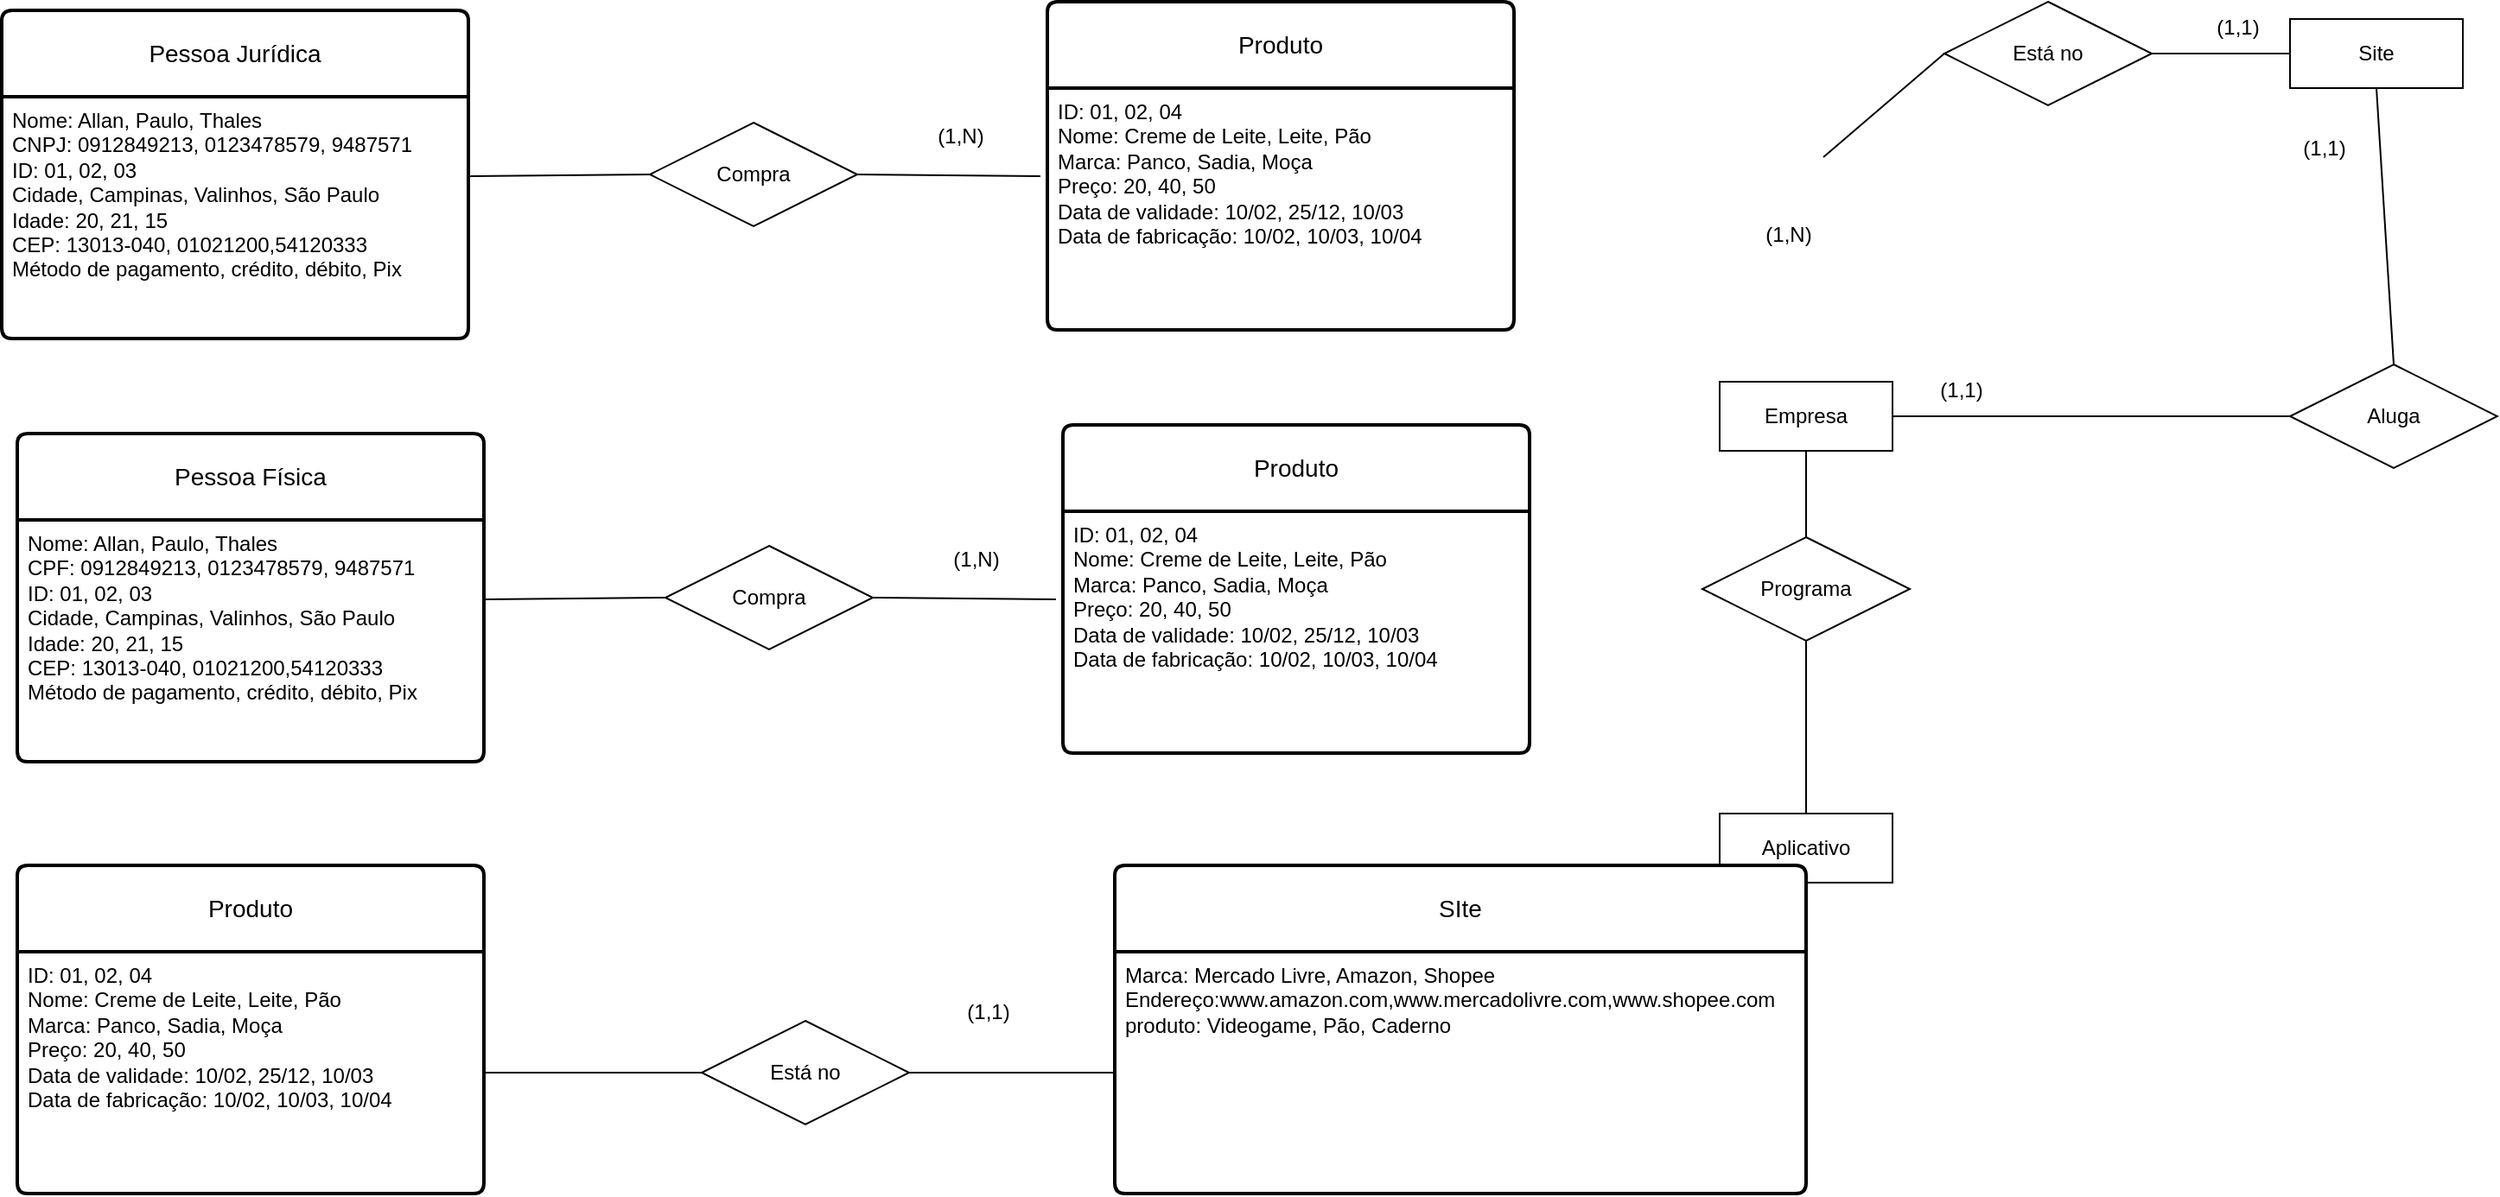 <mxfile version="26.0.16">
  <diagram name="Página-1" id="I99F2NskH2YmtPhK2gz2">
    <mxGraphModel dx="1707" dy="470" grid="1" gridSize="10" guides="1" tooltips="1" connect="1" arrows="1" fold="1" page="1" pageScale="1" pageWidth="827" pageHeight="1169" math="0" shadow="0">
      <root>
        <mxCell id="0" />
        <mxCell id="1" parent="0" />
        <mxCell id="4FD4NFaw8G5c-ec8fT4B-3" value="Site" style="whiteSpace=wrap;html=1;align=center;" vertex="1" parent="1">
          <mxGeometry x="1300" y="190" width="100" height="40" as="geometry" />
        </mxCell>
        <mxCell id="4FD4NFaw8G5c-ec8fT4B-5" value="Compra" style="shape=rhombus;perimeter=rhombusPerimeter;whiteSpace=wrap;html=1;align=center;" vertex="1" parent="1">
          <mxGeometry x="360" y="495" width="120" height="60" as="geometry" />
        </mxCell>
        <mxCell id="4FD4NFaw8G5c-ec8fT4B-8" value="" style="endArrow=none;html=1;rounded=0;exitX=1.004;exitY=0.329;exitDx=0;exitDy=0;entryX=0;entryY=0.5;entryDx=0;entryDy=0;exitPerimeter=0;" edge="1" parent="1" source="4FD4NFaw8G5c-ec8fT4B-50" target="4FD4NFaw8G5c-ec8fT4B-5">
          <mxGeometry relative="1" as="geometry">
            <mxPoint x="210" y="525" as="sourcePoint" />
            <mxPoint x="460" y="415" as="targetPoint" />
          </mxGeometry>
        </mxCell>
        <mxCell id="4FD4NFaw8G5c-ec8fT4B-11" value="" style="endArrow=none;html=1;rounded=0;exitX=1;exitY=0.5;exitDx=0;exitDy=0;entryX=-0.015;entryY=0.364;entryDx=0;entryDy=0;entryPerimeter=0;" edge="1" parent="1" source="4FD4NFaw8G5c-ec8fT4B-5" target="4FD4NFaw8G5c-ec8fT4B-54">
          <mxGeometry relative="1" as="geometry">
            <mxPoint x="340" y="605" as="sourcePoint" />
            <mxPoint x="690" y="525" as="targetPoint" />
          </mxGeometry>
        </mxCell>
        <mxCell id="4FD4NFaw8G5c-ec8fT4B-12" value="&lt;div&gt;&lt;br&gt;&lt;/div&gt;&lt;div&gt;(1,N)&lt;br&gt;&lt;/div&gt;" style="text;html=1;align=center;verticalAlign=middle;whiteSpace=wrap;rounded=0;" vertex="1" parent="1">
          <mxGeometry x="510" y="480" width="60" height="30" as="geometry" />
        </mxCell>
        <mxCell id="4FD4NFaw8G5c-ec8fT4B-13" value="Empresa" style="whiteSpace=wrap;html=1;align=center;" vertex="1" parent="1">
          <mxGeometry x="970" y="400" width="100" height="40" as="geometry" />
        </mxCell>
        <mxCell id="4FD4NFaw8G5c-ec8fT4B-14" value="Aluga" style="shape=rhombus;perimeter=rhombusPerimeter;whiteSpace=wrap;html=1;align=center;" vertex="1" parent="1">
          <mxGeometry x="1300" y="390" width="120" height="60" as="geometry" />
        </mxCell>
        <mxCell id="4FD4NFaw8G5c-ec8fT4B-15" value="" style="endArrow=none;html=1;rounded=0;exitX=0;exitY=0.5;exitDx=0;exitDy=0;entryX=1;entryY=0.5;entryDx=0;entryDy=0;" edge="1" parent="1" source="4FD4NFaw8G5c-ec8fT4B-14" target="4FD4NFaw8G5c-ec8fT4B-13">
          <mxGeometry relative="1" as="geometry">
            <mxPoint x="810" y="420" as="sourcePoint" />
            <mxPoint x="970" y="420" as="targetPoint" />
          </mxGeometry>
        </mxCell>
        <mxCell id="4FD4NFaw8G5c-ec8fT4B-16" value="" style="endArrow=none;html=1;rounded=0;exitX=0.5;exitY=1;exitDx=0;exitDy=0;entryX=0.5;entryY=0;entryDx=0;entryDy=0;" edge="1" parent="1" source="4FD4NFaw8G5c-ec8fT4B-3" target="4FD4NFaw8G5c-ec8fT4B-14">
          <mxGeometry relative="1" as="geometry">
            <mxPoint x="760" y="340" as="sourcePoint" />
            <mxPoint x="920" y="340" as="targetPoint" />
          </mxGeometry>
        </mxCell>
        <mxCell id="4FD4NFaw8G5c-ec8fT4B-18" value="" style="endArrow=none;html=1;rounded=0;entryX=0;entryY=0.5;entryDx=0;entryDy=0;" edge="1" parent="1" target="4FD4NFaw8G5c-ec8fT4B-19">
          <mxGeometry relative="1" as="geometry">
            <mxPoint x="1030" y="270" as="sourcePoint" />
            <mxPoint x="990" y="360" as="targetPoint" />
          </mxGeometry>
        </mxCell>
        <mxCell id="4FD4NFaw8G5c-ec8fT4B-19" value="Está no" style="shape=rhombus;perimeter=rhombusPerimeter;whiteSpace=wrap;html=1;align=center;" vertex="1" parent="1">
          <mxGeometry x="1100" y="180" width="120" height="60" as="geometry" />
        </mxCell>
        <mxCell id="4FD4NFaw8G5c-ec8fT4B-20" value="" style="endArrow=none;html=1;rounded=0;exitX=1;exitY=0.5;exitDx=0;exitDy=0;entryX=0;entryY=0.5;entryDx=0;entryDy=0;" edge="1" parent="1" source="4FD4NFaw8G5c-ec8fT4B-19" target="4FD4NFaw8G5c-ec8fT4B-3">
          <mxGeometry relative="1" as="geometry">
            <mxPoint x="860" y="390" as="sourcePoint" />
            <mxPoint x="1020" y="390" as="targetPoint" />
          </mxGeometry>
        </mxCell>
        <mxCell id="4FD4NFaw8G5c-ec8fT4B-21" value="(1,N)" style="text;html=1;align=center;verticalAlign=middle;whiteSpace=wrap;rounded=0;" vertex="1" parent="1">
          <mxGeometry x="980" y="300" width="60" height="30" as="geometry" />
        </mxCell>
        <mxCell id="4FD4NFaw8G5c-ec8fT4B-22" value="(1,1)" style="text;html=1;align=center;verticalAlign=middle;whiteSpace=wrap;rounded=0;" vertex="1" parent="1">
          <mxGeometry x="1240" y="180" width="60" height="30" as="geometry" />
        </mxCell>
        <mxCell id="4FD4NFaw8G5c-ec8fT4B-23" value="(1,1)" style="text;html=1;align=center;verticalAlign=middle;whiteSpace=wrap;rounded=0;" vertex="1" parent="1">
          <mxGeometry x="1080" y="390" width="60" height="30" as="geometry" />
        </mxCell>
        <mxCell id="4FD4NFaw8G5c-ec8fT4B-24" value="(1,1)" style="text;html=1;align=center;verticalAlign=middle;whiteSpace=wrap;rounded=0;" vertex="1" parent="1">
          <mxGeometry x="1290" y="250" width="60" height="30" as="geometry" />
        </mxCell>
        <mxCell id="4FD4NFaw8G5c-ec8fT4B-25" value="Aplicativo" style="whiteSpace=wrap;html=1;align=center;" vertex="1" parent="1">
          <mxGeometry x="970" y="650" width="100" height="40" as="geometry" />
        </mxCell>
        <mxCell id="4FD4NFaw8G5c-ec8fT4B-27" value="Programa" style="shape=rhombus;perimeter=rhombusPerimeter;whiteSpace=wrap;html=1;align=center;" vertex="1" parent="1">
          <mxGeometry x="960" y="490" width="120" height="60" as="geometry" />
        </mxCell>
        <mxCell id="4FD4NFaw8G5c-ec8fT4B-28" value="" style="endArrow=none;html=1;rounded=0;exitX=0.5;exitY=1;exitDx=0;exitDy=0;entryX=0.5;entryY=0;entryDx=0;entryDy=0;" edge="1" parent="1" source="4FD4NFaw8G5c-ec8fT4B-13" target="4FD4NFaw8G5c-ec8fT4B-27">
          <mxGeometry relative="1" as="geometry">
            <mxPoint x="970" y="600" as="sourcePoint" />
            <mxPoint x="1130" y="600" as="targetPoint" />
          </mxGeometry>
        </mxCell>
        <mxCell id="4FD4NFaw8G5c-ec8fT4B-29" value="" style="endArrow=none;html=1;rounded=0;exitX=0.5;exitY=1;exitDx=0;exitDy=0;entryX=0.5;entryY=0;entryDx=0;entryDy=0;" edge="1" parent="1" source="4FD4NFaw8G5c-ec8fT4B-27" target="4FD4NFaw8G5c-ec8fT4B-25">
          <mxGeometry relative="1" as="geometry">
            <mxPoint x="990" y="580" as="sourcePoint" />
            <mxPoint x="1150" y="580" as="targetPoint" />
          </mxGeometry>
        </mxCell>
        <mxCell id="4FD4NFaw8G5c-ec8fT4B-49" value="&lt;div&gt;Pessoa Física&lt;/div&gt;" style="swimlane;childLayout=stackLayout;horizontal=1;startSize=50;horizontalStack=0;rounded=1;fontSize=14;fontStyle=0;strokeWidth=2;resizeParent=0;resizeLast=1;shadow=0;dashed=0;align=center;arcSize=4;whiteSpace=wrap;html=1;" vertex="1" parent="1">
          <mxGeometry x="-15" y="430" width="270" height="190" as="geometry" />
        </mxCell>
        <mxCell id="4FD4NFaw8G5c-ec8fT4B-50" value="&lt;div&gt;Nome: Allan, Paulo, Thales&lt;/div&gt;&lt;div&gt;CPF: 0912849213, 0123478579, 9487571&lt;/div&gt;&lt;div&gt;ID: 01, 02, 03&lt;/div&gt;&lt;div&gt;Cidade, Campinas, Valinhos, São Paulo&lt;/div&gt;&lt;div&gt;Idade: 20, 21, 15&lt;/div&gt;&lt;div&gt;CEP: &lt;span class=&quot;LrzXr&quot;&gt;13013-040, 01021200,54120333&lt;/span&gt;&lt;/div&gt;&lt;div&gt;&lt;span class=&quot;LrzXr&quot;&gt;Método de pagamento, crédito, débito, Pix&lt;br&gt;&lt;/span&gt;&lt;/div&gt;&lt;div&gt;&lt;br&gt;&lt;/div&gt;" style="align=left;strokeColor=none;fillColor=none;spacingLeft=4;spacingRight=4;fontSize=12;verticalAlign=top;resizable=0;rotatable=0;part=1;html=1;whiteSpace=wrap;" vertex="1" parent="4FD4NFaw8G5c-ec8fT4B-49">
          <mxGeometry y="50" width="270" height="140" as="geometry" />
        </mxCell>
        <mxCell id="4FD4NFaw8G5c-ec8fT4B-53" value="Produto" style="swimlane;childLayout=stackLayout;horizontal=1;startSize=50;horizontalStack=0;rounded=1;fontSize=14;fontStyle=0;strokeWidth=2;resizeParent=0;resizeLast=1;shadow=0;dashed=0;align=center;arcSize=4;whiteSpace=wrap;html=1;" vertex="1" parent="1">
          <mxGeometry x="590" y="425" width="270" height="190" as="geometry" />
        </mxCell>
        <mxCell id="4FD4NFaw8G5c-ec8fT4B-54" value="&lt;div&gt;ID: 01, 02, 04&lt;/div&gt;&lt;div&gt;Nome: Creme de Leite, Leite, Pão&lt;/div&gt;&lt;div&gt;Marca: Panco, Sadia, Moça&lt;/div&gt;&lt;div&gt;Preço: 20, 40, 50&lt;/div&gt;&lt;div&gt;Data de validade: 10/02, 25/12, 10/03&lt;/div&gt;&lt;div&gt;Data de fabricação: 10/02, 10/03, 10/04&lt;/div&gt;&lt;div&gt;&lt;br&gt;&lt;/div&gt;" style="align=left;strokeColor=none;fillColor=none;spacingLeft=4;spacingRight=4;fontSize=12;verticalAlign=top;resizable=0;rotatable=0;part=1;html=1;whiteSpace=wrap;" vertex="1" parent="4FD4NFaw8G5c-ec8fT4B-53">
          <mxGeometry y="50" width="270" height="140" as="geometry" />
        </mxCell>
        <mxCell id="4FD4NFaw8G5c-ec8fT4B-55" value="Compra" style="shape=rhombus;perimeter=rhombusPerimeter;whiteSpace=wrap;html=1;align=center;" vertex="1" parent="1">
          <mxGeometry x="351" y="250" width="120" height="60" as="geometry" />
        </mxCell>
        <mxCell id="4FD4NFaw8G5c-ec8fT4B-56" value="" style="endArrow=none;html=1;rounded=0;exitX=1.004;exitY=0.329;exitDx=0;exitDy=0;entryX=0;entryY=0.5;entryDx=0;entryDy=0;exitPerimeter=0;" edge="1" parent="1" source="4FD4NFaw8G5c-ec8fT4B-60" target="4FD4NFaw8G5c-ec8fT4B-55">
          <mxGeometry relative="1" as="geometry">
            <mxPoint x="201" y="280" as="sourcePoint" />
            <mxPoint x="451" y="170" as="targetPoint" />
          </mxGeometry>
        </mxCell>
        <mxCell id="4FD4NFaw8G5c-ec8fT4B-57" value="" style="endArrow=none;html=1;rounded=0;exitX=1;exitY=0.5;exitDx=0;exitDy=0;entryX=-0.015;entryY=0.364;entryDx=0;entryDy=0;entryPerimeter=0;" edge="1" parent="1" source="4FD4NFaw8G5c-ec8fT4B-55" target="4FD4NFaw8G5c-ec8fT4B-62">
          <mxGeometry relative="1" as="geometry">
            <mxPoint x="331" y="360" as="sourcePoint" />
            <mxPoint x="681" y="280" as="targetPoint" />
          </mxGeometry>
        </mxCell>
        <mxCell id="4FD4NFaw8G5c-ec8fT4B-58" value="&lt;div&gt;&lt;br&gt;&lt;/div&gt;&lt;div&gt;(1,N)&lt;br&gt;&lt;/div&gt;" style="text;html=1;align=center;verticalAlign=middle;whiteSpace=wrap;rounded=0;" vertex="1" parent="1">
          <mxGeometry x="501" y="235" width="60" height="30" as="geometry" />
        </mxCell>
        <mxCell id="4FD4NFaw8G5c-ec8fT4B-59" value="Pessoa Jurídica" style="swimlane;childLayout=stackLayout;horizontal=1;startSize=50;horizontalStack=0;rounded=1;fontSize=14;fontStyle=0;strokeWidth=2;resizeParent=0;resizeLast=1;shadow=0;dashed=0;align=center;arcSize=4;whiteSpace=wrap;html=1;" vertex="1" parent="1">
          <mxGeometry x="-24" y="185" width="270" height="190" as="geometry" />
        </mxCell>
        <mxCell id="4FD4NFaw8G5c-ec8fT4B-60" value="&lt;div&gt;Nome: Allan, Paulo, Thales&lt;/div&gt;&lt;div&gt;CNPJ: 0912849213, 0123478579, 9487571&lt;/div&gt;&lt;div&gt;ID: 01, 02, 03&lt;/div&gt;&lt;div&gt;Cidade, Campinas, Valinhos, São Paulo&lt;/div&gt;&lt;div&gt;Idade: 20, 21, 15&lt;/div&gt;&lt;div&gt;CEP: &lt;span class=&quot;LrzXr&quot;&gt;13013-040, 01021200,54120333&lt;/span&gt;&lt;/div&gt;&lt;div&gt;&lt;span class=&quot;LrzXr&quot;&gt;Método de pagamento, crédito, débito, Pix&lt;br&gt;&lt;/span&gt;&lt;/div&gt;&lt;div&gt;&lt;br&gt;&lt;/div&gt;" style="align=left;strokeColor=none;fillColor=none;spacingLeft=4;spacingRight=4;fontSize=12;verticalAlign=top;resizable=0;rotatable=0;part=1;html=1;whiteSpace=wrap;" vertex="1" parent="4FD4NFaw8G5c-ec8fT4B-59">
          <mxGeometry y="50" width="270" height="140" as="geometry" />
        </mxCell>
        <mxCell id="4FD4NFaw8G5c-ec8fT4B-61" value="Produto" style="swimlane;childLayout=stackLayout;horizontal=1;startSize=50;horizontalStack=0;rounded=1;fontSize=14;fontStyle=0;strokeWidth=2;resizeParent=0;resizeLast=1;shadow=0;dashed=0;align=center;arcSize=4;whiteSpace=wrap;html=1;" vertex="1" parent="1">
          <mxGeometry x="581" y="180" width="270" height="190" as="geometry" />
        </mxCell>
        <mxCell id="4FD4NFaw8G5c-ec8fT4B-62" value="&lt;div&gt;ID: 01, 02, 04&lt;/div&gt;&lt;div&gt;Nome: Creme de Leite, Leite, Pão&lt;/div&gt;&lt;div&gt;Marca: Panco, Sadia, Moça&lt;/div&gt;&lt;div&gt;Preço: 20, 40, 50&lt;/div&gt;&lt;div&gt;Data de validade: 10/02, 25/12, 10/03&lt;/div&gt;&lt;div&gt;Data de fabricação: 10/02, 10/03, 10/04&lt;/div&gt;&lt;div&gt;&lt;br&gt;&lt;/div&gt;" style="align=left;strokeColor=none;fillColor=none;spacingLeft=4;spacingRight=4;fontSize=12;verticalAlign=top;resizable=0;rotatable=0;part=1;html=1;whiteSpace=wrap;" vertex="1" parent="4FD4NFaw8G5c-ec8fT4B-61">
          <mxGeometry y="50" width="270" height="140" as="geometry" />
        </mxCell>
        <mxCell id="4FD4NFaw8G5c-ec8fT4B-63" value="Produto" style="swimlane;childLayout=stackLayout;horizontal=1;startSize=50;horizontalStack=0;rounded=1;fontSize=14;fontStyle=0;strokeWidth=2;resizeParent=0;resizeLast=1;shadow=0;dashed=0;align=center;arcSize=4;whiteSpace=wrap;html=1;" vertex="1" parent="1">
          <mxGeometry x="-15" y="680" width="270" height="190" as="geometry" />
        </mxCell>
        <mxCell id="4FD4NFaw8G5c-ec8fT4B-64" value="&lt;div&gt;ID: 01, 02, 04&lt;/div&gt;&lt;div&gt;Nome: Creme de Leite, Leite, Pão&lt;/div&gt;&lt;div&gt;Marca: Panco, Sadia, Moça&lt;/div&gt;&lt;div&gt;Preço: 20, 40, 50&lt;/div&gt;&lt;div&gt;Data de validade: 10/02, 25/12, 10/03&lt;/div&gt;&lt;div&gt;Data de fabricação: 10/02, 10/03, 10/04&lt;/div&gt;&lt;div&gt;&lt;br&gt;&lt;/div&gt;" style="align=left;strokeColor=none;fillColor=none;spacingLeft=4;spacingRight=4;fontSize=12;verticalAlign=top;resizable=0;rotatable=0;part=1;html=1;whiteSpace=wrap;" vertex="1" parent="4FD4NFaw8G5c-ec8fT4B-63">
          <mxGeometry y="50" width="270" height="140" as="geometry" />
        </mxCell>
        <mxCell id="4FD4NFaw8G5c-ec8fT4B-66" value="" style="endArrow=none;html=1;rounded=0;entryX=0;entryY=0.5;entryDx=0;entryDy=0;exitX=1;exitY=0.5;exitDx=0;exitDy=0;" edge="1" parent="1" target="4FD4NFaw8G5c-ec8fT4B-67" source="4FD4NFaw8G5c-ec8fT4B-64">
          <mxGeometry relative="1" as="geometry">
            <mxPoint x="260" y="780" as="sourcePoint" />
            <mxPoint x="266.89" y="930" as="targetPoint" />
          </mxGeometry>
        </mxCell>
        <mxCell id="4FD4NFaw8G5c-ec8fT4B-67" value="Está no" style="shape=rhombus;perimeter=rhombusPerimeter;whiteSpace=wrap;html=1;align=center;" vertex="1" parent="1">
          <mxGeometry x="381" y="770" width="120" height="60" as="geometry" />
        </mxCell>
        <mxCell id="4FD4NFaw8G5c-ec8fT4B-68" value="" style="endArrow=none;html=1;rounded=0;exitX=1;exitY=0.5;exitDx=0;exitDy=0;entryX=0;entryY=0.5;entryDx=0;entryDy=0;" edge="1" parent="1" source="4FD4NFaw8G5c-ec8fT4B-67" target="4FD4NFaw8G5c-ec8fT4B-74">
          <mxGeometry relative="1" as="geometry">
            <mxPoint x="136.89" y="960" as="sourcePoint" />
            <mxPoint x="620" y="800" as="targetPoint" />
          </mxGeometry>
        </mxCell>
        <mxCell id="4FD4NFaw8G5c-ec8fT4B-69" value="(1,1)" style="text;html=1;align=center;verticalAlign=middle;whiteSpace=wrap;rounded=0;" vertex="1" parent="1">
          <mxGeometry x="516.89" y="750" width="60" height="30" as="geometry" />
        </mxCell>
        <mxCell id="4FD4NFaw8G5c-ec8fT4B-73" value="SIte" style="swimlane;childLayout=stackLayout;horizontal=1;startSize=50;horizontalStack=0;rounded=1;fontSize=14;fontStyle=0;strokeWidth=2;resizeParent=0;resizeLast=1;shadow=0;dashed=0;align=center;arcSize=4;whiteSpace=wrap;html=1;" vertex="1" parent="1">
          <mxGeometry x="620" y="680" width="400" height="190" as="geometry" />
        </mxCell>
        <mxCell id="4FD4NFaw8G5c-ec8fT4B-74" value="&lt;div&gt;Marca: Mercado Livre, Amazon, Shopee&lt;br&gt;&lt;/div&gt;&lt;div&gt;Endereço:www.amazon.com,www.mercadolivre.com,www.shopee.com&lt;/div&gt;&lt;div&gt;produto: Videogame, Pão, Caderno&lt;/div&gt;&lt;div&gt;&lt;br&gt;&lt;/div&gt;" style="align=left;strokeColor=none;fillColor=none;spacingLeft=4;spacingRight=4;fontSize=12;verticalAlign=top;resizable=0;rotatable=0;part=1;html=1;whiteSpace=wrap;" vertex="1" parent="4FD4NFaw8G5c-ec8fT4B-73">
          <mxGeometry y="50" width="400" height="140" as="geometry" />
        </mxCell>
      </root>
    </mxGraphModel>
  </diagram>
</mxfile>
